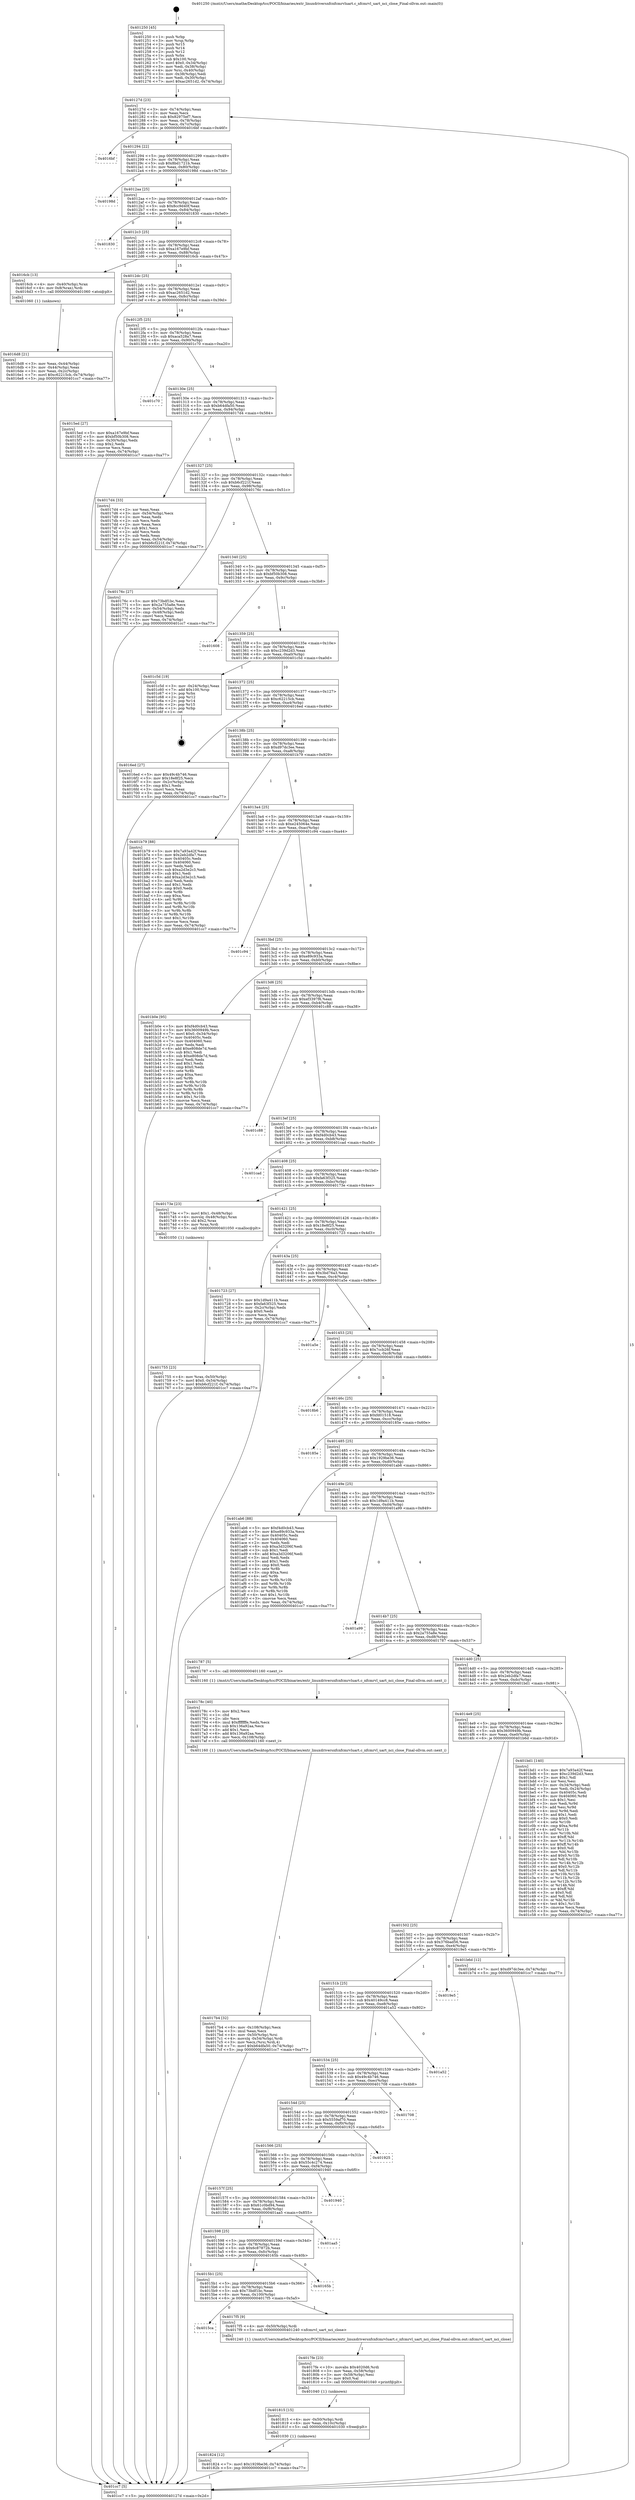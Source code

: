 digraph "0x401250" {
  label = "0x401250 (/mnt/c/Users/mathe/Desktop/tcc/POCII/binaries/extr_linuxdriversnfcnfcmrvluart.c_nfcmrvl_uart_nci_close_Final-ollvm.out::main(0))"
  labelloc = "t"
  node[shape=record]

  Entry [label="",width=0.3,height=0.3,shape=circle,fillcolor=black,style=filled]
  "0x40127d" [label="{
     0x40127d [23]\l
     | [instrs]\l
     &nbsp;&nbsp;0x40127d \<+3\>: mov -0x74(%rbp),%eax\l
     &nbsp;&nbsp;0x401280 \<+2\>: mov %eax,%ecx\l
     &nbsp;&nbsp;0x401282 \<+6\>: sub $0x82975ef7,%ecx\l
     &nbsp;&nbsp;0x401288 \<+3\>: mov %eax,-0x78(%rbp)\l
     &nbsp;&nbsp;0x40128b \<+3\>: mov %ecx,-0x7c(%rbp)\l
     &nbsp;&nbsp;0x40128e \<+6\>: je 00000000004016bf \<main+0x46f\>\l
  }"]
  "0x4016bf" [label="{
     0x4016bf\l
  }", style=dashed]
  "0x401294" [label="{
     0x401294 [22]\l
     | [instrs]\l
     &nbsp;&nbsp;0x401294 \<+5\>: jmp 0000000000401299 \<main+0x49\>\l
     &nbsp;&nbsp;0x401299 \<+3\>: mov -0x78(%rbp),%eax\l
     &nbsp;&nbsp;0x40129c \<+5\>: sub $0x8bd1721b,%eax\l
     &nbsp;&nbsp;0x4012a1 \<+3\>: mov %eax,-0x80(%rbp)\l
     &nbsp;&nbsp;0x4012a4 \<+6\>: je 000000000040198d \<main+0x73d\>\l
  }"]
  Exit [label="",width=0.3,height=0.3,shape=circle,fillcolor=black,style=filled,peripheries=2]
  "0x40198d" [label="{
     0x40198d\l
  }", style=dashed]
  "0x4012aa" [label="{
     0x4012aa [25]\l
     | [instrs]\l
     &nbsp;&nbsp;0x4012aa \<+5\>: jmp 00000000004012af \<main+0x5f\>\l
     &nbsp;&nbsp;0x4012af \<+3\>: mov -0x78(%rbp),%eax\l
     &nbsp;&nbsp;0x4012b2 \<+5\>: sub $0x8cc9d40f,%eax\l
     &nbsp;&nbsp;0x4012b7 \<+6\>: mov %eax,-0x84(%rbp)\l
     &nbsp;&nbsp;0x4012bd \<+6\>: je 0000000000401830 \<main+0x5e0\>\l
  }"]
  "0x401824" [label="{
     0x401824 [12]\l
     | [instrs]\l
     &nbsp;&nbsp;0x401824 \<+7\>: movl $0x1929be36,-0x74(%rbp)\l
     &nbsp;&nbsp;0x40182b \<+5\>: jmp 0000000000401cc7 \<main+0xa77\>\l
  }"]
  "0x401830" [label="{
     0x401830\l
  }", style=dashed]
  "0x4012c3" [label="{
     0x4012c3 [25]\l
     | [instrs]\l
     &nbsp;&nbsp;0x4012c3 \<+5\>: jmp 00000000004012c8 \<main+0x78\>\l
     &nbsp;&nbsp;0x4012c8 \<+3\>: mov -0x78(%rbp),%eax\l
     &nbsp;&nbsp;0x4012cb \<+5\>: sub $0xa167e9bf,%eax\l
     &nbsp;&nbsp;0x4012d0 \<+6\>: mov %eax,-0x88(%rbp)\l
     &nbsp;&nbsp;0x4012d6 \<+6\>: je 00000000004016cb \<main+0x47b\>\l
  }"]
  "0x401815" [label="{
     0x401815 [15]\l
     | [instrs]\l
     &nbsp;&nbsp;0x401815 \<+4\>: mov -0x50(%rbp),%rdi\l
     &nbsp;&nbsp;0x401819 \<+6\>: mov %eax,-0x10c(%rbp)\l
     &nbsp;&nbsp;0x40181f \<+5\>: call 0000000000401030 \<free@plt\>\l
     | [calls]\l
     &nbsp;&nbsp;0x401030 \{1\} (unknown)\l
  }"]
  "0x4016cb" [label="{
     0x4016cb [13]\l
     | [instrs]\l
     &nbsp;&nbsp;0x4016cb \<+4\>: mov -0x40(%rbp),%rax\l
     &nbsp;&nbsp;0x4016cf \<+4\>: mov 0x8(%rax),%rdi\l
     &nbsp;&nbsp;0x4016d3 \<+5\>: call 0000000000401060 \<atoi@plt\>\l
     | [calls]\l
     &nbsp;&nbsp;0x401060 \{1\} (unknown)\l
  }"]
  "0x4012dc" [label="{
     0x4012dc [25]\l
     | [instrs]\l
     &nbsp;&nbsp;0x4012dc \<+5\>: jmp 00000000004012e1 \<main+0x91\>\l
     &nbsp;&nbsp;0x4012e1 \<+3\>: mov -0x78(%rbp),%eax\l
     &nbsp;&nbsp;0x4012e4 \<+5\>: sub $0xac2651d2,%eax\l
     &nbsp;&nbsp;0x4012e9 \<+6\>: mov %eax,-0x8c(%rbp)\l
     &nbsp;&nbsp;0x4012ef \<+6\>: je 00000000004015ed \<main+0x39d\>\l
  }"]
  "0x4017fe" [label="{
     0x4017fe [23]\l
     | [instrs]\l
     &nbsp;&nbsp;0x4017fe \<+10\>: movabs $0x4020d6,%rdi\l
     &nbsp;&nbsp;0x401808 \<+3\>: mov %eax,-0x58(%rbp)\l
     &nbsp;&nbsp;0x40180b \<+3\>: mov -0x58(%rbp),%esi\l
     &nbsp;&nbsp;0x40180e \<+2\>: mov $0x0,%al\l
     &nbsp;&nbsp;0x401810 \<+5\>: call 0000000000401040 \<printf@plt\>\l
     | [calls]\l
     &nbsp;&nbsp;0x401040 \{1\} (unknown)\l
  }"]
  "0x4015ed" [label="{
     0x4015ed [27]\l
     | [instrs]\l
     &nbsp;&nbsp;0x4015ed \<+5\>: mov $0xa167e9bf,%eax\l
     &nbsp;&nbsp;0x4015f2 \<+5\>: mov $0xbf50b308,%ecx\l
     &nbsp;&nbsp;0x4015f7 \<+3\>: mov -0x30(%rbp),%edx\l
     &nbsp;&nbsp;0x4015fa \<+3\>: cmp $0x2,%edx\l
     &nbsp;&nbsp;0x4015fd \<+3\>: cmovne %ecx,%eax\l
     &nbsp;&nbsp;0x401600 \<+3\>: mov %eax,-0x74(%rbp)\l
     &nbsp;&nbsp;0x401603 \<+5\>: jmp 0000000000401cc7 \<main+0xa77\>\l
  }"]
  "0x4012f5" [label="{
     0x4012f5 [25]\l
     | [instrs]\l
     &nbsp;&nbsp;0x4012f5 \<+5\>: jmp 00000000004012fa \<main+0xaa\>\l
     &nbsp;&nbsp;0x4012fa \<+3\>: mov -0x78(%rbp),%eax\l
     &nbsp;&nbsp;0x4012fd \<+5\>: sub $0xaca528a7,%eax\l
     &nbsp;&nbsp;0x401302 \<+6\>: mov %eax,-0x90(%rbp)\l
     &nbsp;&nbsp;0x401308 \<+6\>: je 0000000000401c70 \<main+0xa20\>\l
  }"]
  "0x401cc7" [label="{
     0x401cc7 [5]\l
     | [instrs]\l
     &nbsp;&nbsp;0x401cc7 \<+5\>: jmp 000000000040127d \<main+0x2d\>\l
  }"]
  "0x401250" [label="{
     0x401250 [45]\l
     | [instrs]\l
     &nbsp;&nbsp;0x401250 \<+1\>: push %rbp\l
     &nbsp;&nbsp;0x401251 \<+3\>: mov %rsp,%rbp\l
     &nbsp;&nbsp;0x401254 \<+2\>: push %r15\l
     &nbsp;&nbsp;0x401256 \<+2\>: push %r14\l
     &nbsp;&nbsp;0x401258 \<+2\>: push %r12\l
     &nbsp;&nbsp;0x40125a \<+1\>: push %rbx\l
     &nbsp;&nbsp;0x40125b \<+7\>: sub $0x100,%rsp\l
     &nbsp;&nbsp;0x401262 \<+7\>: movl $0x0,-0x34(%rbp)\l
     &nbsp;&nbsp;0x401269 \<+3\>: mov %edi,-0x38(%rbp)\l
     &nbsp;&nbsp;0x40126c \<+4\>: mov %rsi,-0x40(%rbp)\l
     &nbsp;&nbsp;0x401270 \<+3\>: mov -0x38(%rbp),%edi\l
     &nbsp;&nbsp;0x401273 \<+3\>: mov %edi,-0x30(%rbp)\l
     &nbsp;&nbsp;0x401276 \<+7\>: movl $0xac2651d2,-0x74(%rbp)\l
  }"]
  "0x4016d8" [label="{
     0x4016d8 [21]\l
     | [instrs]\l
     &nbsp;&nbsp;0x4016d8 \<+3\>: mov %eax,-0x44(%rbp)\l
     &nbsp;&nbsp;0x4016db \<+3\>: mov -0x44(%rbp),%eax\l
     &nbsp;&nbsp;0x4016de \<+3\>: mov %eax,-0x2c(%rbp)\l
     &nbsp;&nbsp;0x4016e1 \<+7\>: movl $0xc62215cb,-0x74(%rbp)\l
     &nbsp;&nbsp;0x4016e8 \<+5\>: jmp 0000000000401cc7 \<main+0xa77\>\l
  }"]
  "0x4015ca" [label="{
     0x4015ca\l
  }", style=dashed]
  "0x401c70" [label="{
     0x401c70\l
  }", style=dashed]
  "0x40130e" [label="{
     0x40130e [25]\l
     | [instrs]\l
     &nbsp;&nbsp;0x40130e \<+5\>: jmp 0000000000401313 \<main+0xc3\>\l
     &nbsp;&nbsp;0x401313 \<+3\>: mov -0x78(%rbp),%eax\l
     &nbsp;&nbsp;0x401316 \<+5\>: sub $0xb64dfa50,%eax\l
     &nbsp;&nbsp;0x40131b \<+6\>: mov %eax,-0x94(%rbp)\l
     &nbsp;&nbsp;0x401321 \<+6\>: je 00000000004017d4 \<main+0x584\>\l
  }"]
  "0x4017f5" [label="{
     0x4017f5 [9]\l
     | [instrs]\l
     &nbsp;&nbsp;0x4017f5 \<+4\>: mov -0x50(%rbp),%rdi\l
     &nbsp;&nbsp;0x4017f9 \<+5\>: call 0000000000401240 \<nfcmrvl_uart_nci_close\>\l
     | [calls]\l
     &nbsp;&nbsp;0x401240 \{1\} (/mnt/c/Users/mathe/Desktop/tcc/POCII/binaries/extr_linuxdriversnfcnfcmrvluart.c_nfcmrvl_uart_nci_close_Final-ollvm.out::nfcmrvl_uart_nci_close)\l
  }"]
  "0x4017d4" [label="{
     0x4017d4 [33]\l
     | [instrs]\l
     &nbsp;&nbsp;0x4017d4 \<+2\>: xor %eax,%eax\l
     &nbsp;&nbsp;0x4017d6 \<+3\>: mov -0x54(%rbp),%ecx\l
     &nbsp;&nbsp;0x4017d9 \<+2\>: mov %eax,%edx\l
     &nbsp;&nbsp;0x4017db \<+2\>: sub %ecx,%edx\l
     &nbsp;&nbsp;0x4017dd \<+2\>: mov %eax,%ecx\l
     &nbsp;&nbsp;0x4017df \<+3\>: sub $0x1,%ecx\l
     &nbsp;&nbsp;0x4017e2 \<+2\>: add %ecx,%edx\l
     &nbsp;&nbsp;0x4017e4 \<+2\>: sub %edx,%eax\l
     &nbsp;&nbsp;0x4017e6 \<+3\>: mov %eax,-0x54(%rbp)\l
     &nbsp;&nbsp;0x4017e9 \<+7\>: movl $0xb6cf221f,-0x74(%rbp)\l
     &nbsp;&nbsp;0x4017f0 \<+5\>: jmp 0000000000401cc7 \<main+0xa77\>\l
  }"]
  "0x401327" [label="{
     0x401327 [25]\l
     | [instrs]\l
     &nbsp;&nbsp;0x401327 \<+5\>: jmp 000000000040132c \<main+0xdc\>\l
     &nbsp;&nbsp;0x40132c \<+3\>: mov -0x78(%rbp),%eax\l
     &nbsp;&nbsp;0x40132f \<+5\>: sub $0xb6cf221f,%eax\l
     &nbsp;&nbsp;0x401334 \<+6\>: mov %eax,-0x98(%rbp)\l
     &nbsp;&nbsp;0x40133a \<+6\>: je 000000000040176c \<main+0x51c\>\l
  }"]
  "0x4015b1" [label="{
     0x4015b1 [25]\l
     | [instrs]\l
     &nbsp;&nbsp;0x4015b1 \<+5\>: jmp 00000000004015b6 \<main+0x366\>\l
     &nbsp;&nbsp;0x4015b6 \<+3\>: mov -0x78(%rbp),%eax\l
     &nbsp;&nbsp;0x4015b9 \<+5\>: sub $0x73bdf1bc,%eax\l
     &nbsp;&nbsp;0x4015be \<+6\>: mov %eax,-0x100(%rbp)\l
     &nbsp;&nbsp;0x4015c4 \<+6\>: je 00000000004017f5 \<main+0x5a5\>\l
  }"]
  "0x40176c" [label="{
     0x40176c [27]\l
     | [instrs]\l
     &nbsp;&nbsp;0x40176c \<+5\>: mov $0x73bdf1bc,%eax\l
     &nbsp;&nbsp;0x401771 \<+5\>: mov $0x2a755a8e,%ecx\l
     &nbsp;&nbsp;0x401776 \<+3\>: mov -0x54(%rbp),%edx\l
     &nbsp;&nbsp;0x401779 \<+3\>: cmp -0x48(%rbp),%edx\l
     &nbsp;&nbsp;0x40177c \<+3\>: cmovl %ecx,%eax\l
     &nbsp;&nbsp;0x40177f \<+3\>: mov %eax,-0x74(%rbp)\l
     &nbsp;&nbsp;0x401782 \<+5\>: jmp 0000000000401cc7 \<main+0xa77\>\l
  }"]
  "0x401340" [label="{
     0x401340 [25]\l
     | [instrs]\l
     &nbsp;&nbsp;0x401340 \<+5\>: jmp 0000000000401345 \<main+0xf5\>\l
     &nbsp;&nbsp;0x401345 \<+3\>: mov -0x78(%rbp),%eax\l
     &nbsp;&nbsp;0x401348 \<+5\>: sub $0xbf50b308,%eax\l
     &nbsp;&nbsp;0x40134d \<+6\>: mov %eax,-0x9c(%rbp)\l
     &nbsp;&nbsp;0x401353 \<+6\>: je 0000000000401608 \<main+0x3b8\>\l
  }"]
  "0x40165b" [label="{
     0x40165b\l
  }", style=dashed]
  "0x401608" [label="{
     0x401608\l
  }", style=dashed]
  "0x401359" [label="{
     0x401359 [25]\l
     | [instrs]\l
     &nbsp;&nbsp;0x401359 \<+5\>: jmp 000000000040135e \<main+0x10e\>\l
     &nbsp;&nbsp;0x40135e \<+3\>: mov -0x78(%rbp),%eax\l
     &nbsp;&nbsp;0x401361 \<+5\>: sub $0xc239d2d3,%eax\l
     &nbsp;&nbsp;0x401366 \<+6\>: mov %eax,-0xa0(%rbp)\l
     &nbsp;&nbsp;0x40136c \<+6\>: je 0000000000401c5d \<main+0xa0d\>\l
  }"]
  "0x401598" [label="{
     0x401598 [25]\l
     | [instrs]\l
     &nbsp;&nbsp;0x401598 \<+5\>: jmp 000000000040159d \<main+0x34d\>\l
     &nbsp;&nbsp;0x40159d \<+3\>: mov -0x78(%rbp),%eax\l
     &nbsp;&nbsp;0x4015a0 \<+5\>: sub $0x6c87872b,%eax\l
     &nbsp;&nbsp;0x4015a5 \<+6\>: mov %eax,-0xfc(%rbp)\l
     &nbsp;&nbsp;0x4015ab \<+6\>: je 000000000040165b \<main+0x40b\>\l
  }"]
  "0x401c5d" [label="{
     0x401c5d [19]\l
     | [instrs]\l
     &nbsp;&nbsp;0x401c5d \<+3\>: mov -0x24(%rbp),%eax\l
     &nbsp;&nbsp;0x401c60 \<+7\>: add $0x100,%rsp\l
     &nbsp;&nbsp;0x401c67 \<+1\>: pop %rbx\l
     &nbsp;&nbsp;0x401c68 \<+2\>: pop %r12\l
     &nbsp;&nbsp;0x401c6a \<+2\>: pop %r14\l
     &nbsp;&nbsp;0x401c6c \<+2\>: pop %r15\l
     &nbsp;&nbsp;0x401c6e \<+1\>: pop %rbp\l
     &nbsp;&nbsp;0x401c6f \<+1\>: ret\l
  }"]
  "0x401372" [label="{
     0x401372 [25]\l
     | [instrs]\l
     &nbsp;&nbsp;0x401372 \<+5\>: jmp 0000000000401377 \<main+0x127\>\l
     &nbsp;&nbsp;0x401377 \<+3\>: mov -0x78(%rbp),%eax\l
     &nbsp;&nbsp;0x40137a \<+5\>: sub $0xc62215cb,%eax\l
     &nbsp;&nbsp;0x40137f \<+6\>: mov %eax,-0xa4(%rbp)\l
     &nbsp;&nbsp;0x401385 \<+6\>: je 00000000004016ed \<main+0x49d\>\l
  }"]
  "0x401aa5" [label="{
     0x401aa5\l
  }", style=dashed]
  "0x4016ed" [label="{
     0x4016ed [27]\l
     | [instrs]\l
     &nbsp;&nbsp;0x4016ed \<+5\>: mov $0x49c4b746,%eax\l
     &nbsp;&nbsp;0x4016f2 \<+5\>: mov $0x18e8f25,%ecx\l
     &nbsp;&nbsp;0x4016f7 \<+3\>: mov -0x2c(%rbp),%edx\l
     &nbsp;&nbsp;0x4016fa \<+3\>: cmp $0x1,%edx\l
     &nbsp;&nbsp;0x4016fd \<+3\>: cmovl %ecx,%eax\l
     &nbsp;&nbsp;0x401700 \<+3\>: mov %eax,-0x74(%rbp)\l
     &nbsp;&nbsp;0x401703 \<+5\>: jmp 0000000000401cc7 \<main+0xa77\>\l
  }"]
  "0x40138b" [label="{
     0x40138b [25]\l
     | [instrs]\l
     &nbsp;&nbsp;0x40138b \<+5\>: jmp 0000000000401390 \<main+0x140\>\l
     &nbsp;&nbsp;0x401390 \<+3\>: mov -0x78(%rbp),%eax\l
     &nbsp;&nbsp;0x401393 \<+5\>: sub $0xd97dc3ee,%eax\l
     &nbsp;&nbsp;0x401398 \<+6\>: mov %eax,-0xa8(%rbp)\l
     &nbsp;&nbsp;0x40139e \<+6\>: je 0000000000401b79 \<main+0x929\>\l
  }"]
  "0x40157f" [label="{
     0x40157f [25]\l
     | [instrs]\l
     &nbsp;&nbsp;0x40157f \<+5\>: jmp 0000000000401584 \<main+0x334\>\l
     &nbsp;&nbsp;0x401584 \<+3\>: mov -0x78(%rbp),%eax\l
     &nbsp;&nbsp;0x401587 \<+5\>: sub $0x61c0bd94,%eax\l
     &nbsp;&nbsp;0x40158c \<+6\>: mov %eax,-0xf8(%rbp)\l
     &nbsp;&nbsp;0x401592 \<+6\>: je 0000000000401aa5 \<main+0x855\>\l
  }"]
  "0x401b79" [label="{
     0x401b79 [88]\l
     | [instrs]\l
     &nbsp;&nbsp;0x401b79 \<+5\>: mov $0x7a93a42f,%eax\l
     &nbsp;&nbsp;0x401b7e \<+5\>: mov $0x2eb2dfa7,%ecx\l
     &nbsp;&nbsp;0x401b83 \<+7\>: mov 0x40405c,%edx\l
     &nbsp;&nbsp;0x401b8a \<+7\>: mov 0x404060,%esi\l
     &nbsp;&nbsp;0x401b91 \<+2\>: mov %edx,%edi\l
     &nbsp;&nbsp;0x401b93 \<+6\>: sub $0xa2d3e2c3,%edi\l
     &nbsp;&nbsp;0x401b99 \<+3\>: sub $0x1,%edi\l
     &nbsp;&nbsp;0x401b9c \<+6\>: add $0xa2d3e2c3,%edi\l
     &nbsp;&nbsp;0x401ba2 \<+3\>: imul %edi,%edx\l
     &nbsp;&nbsp;0x401ba5 \<+3\>: and $0x1,%edx\l
     &nbsp;&nbsp;0x401ba8 \<+3\>: cmp $0x0,%edx\l
     &nbsp;&nbsp;0x401bab \<+4\>: sete %r8b\l
     &nbsp;&nbsp;0x401baf \<+3\>: cmp $0xa,%esi\l
     &nbsp;&nbsp;0x401bb2 \<+4\>: setl %r9b\l
     &nbsp;&nbsp;0x401bb6 \<+3\>: mov %r8b,%r10b\l
     &nbsp;&nbsp;0x401bb9 \<+3\>: and %r9b,%r10b\l
     &nbsp;&nbsp;0x401bbc \<+3\>: xor %r9b,%r8b\l
     &nbsp;&nbsp;0x401bbf \<+3\>: or %r8b,%r10b\l
     &nbsp;&nbsp;0x401bc2 \<+4\>: test $0x1,%r10b\l
     &nbsp;&nbsp;0x401bc6 \<+3\>: cmovne %ecx,%eax\l
     &nbsp;&nbsp;0x401bc9 \<+3\>: mov %eax,-0x74(%rbp)\l
     &nbsp;&nbsp;0x401bcc \<+5\>: jmp 0000000000401cc7 \<main+0xa77\>\l
  }"]
  "0x4013a4" [label="{
     0x4013a4 [25]\l
     | [instrs]\l
     &nbsp;&nbsp;0x4013a4 \<+5\>: jmp 00000000004013a9 \<main+0x159\>\l
     &nbsp;&nbsp;0x4013a9 \<+3\>: mov -0x78(%rbp),%eax\l
     &nbsp;&nbsp;0x4013ac \<+5\>: sub $0xe245064e,%eax\l
     &nbsp;&nbsp;0x4013b1 \<+6\>: mov %eax,-0xac(%rbp)\l
     &nbsp;&nbsp;0x4013b7 \<+6\>: je 0000000000401c94 \<main+0xa44\>\l
  }"]
  "0x401940" [label="{
     0x401940\l
  }", style=dashed]
  "0x401c94" [label="{
     0x401c94\l
  }", style=dashed]
  "0x4013bd" [label="{
     0x4013bd [25]\l
     | [instrs]\l
     &nbsp;&nbsp;0x4013bd \<+5\>: jmp 00000000004013c2 \<main+0x172\>\l
     &nbsp;&nbsp;0x4013c2 \<+3\>: mov -0x78(%rbp),%eax\l
     &nbsp;&nbsp;0x4013c5 \<+5\>: sub $0xe89c933a,%eax\l
     &nbsp;&nbsp;0x4013ca \<+6\>: mov %eax,-0xb0(%rbp)\l
     &nbsp;&nbsp;0x4013d0 \<+6\>: je 0000000000401b0e \<main+0x8be\>\l
  }"]
  "0x401566" [label="{
     0x401566 [25]\l
     | [instrs]\l
     &nbsp;&nbsp;0x401566 \<+5\>: jmp 000000000040156b \<main+0x31b\>\l
     &nbsp;&nbsp;0x40156b \<+3\>: mov -0x78(%rbp),%eax\l
     &nbsp;&nbsp;0x40156e \<+5\>: sub $0x55c4c274,%eax\l
     &nbsp;&nbsp;0x401573 \<+6\>: mov %eax,-0xf4(%rbp)\l
     &nbsp;&nbsp;0x401579 \<+6\>: je 0000000000401940 \<main+0x6f0\>\l
  }"]
  "0x401b0e" [label="{
     0x401b0e [95]\l
     | [instrs]\l
     &nbsp;&nbsp;0x401b0e \<+5\>: mov $0xf4d0cb43,%eax\l
     &nbsp;&nbsp;0x401b13 \<+5\>: mov $0x3600949b,%ecx\l
     &nbsp;&nbsp;0x401b18 \<+7\>: movl $0x0,-0x34(%rbp)\l
     &nbsp;&nbsp;0x401b1f \<+7\>: mov 0x40405c,%edx\l
     &nbsp;&nbsp;0x401b26 \<+7\>: mov 0x404060,%esi\l
     &nbsp;&nbsp;0x401b2d \<+2\>: mov %edx,%edi\l
     &nbsp;&nbsp;0x401b2f \<+6\>: add $0xe808de7d,%edi\l
     &nbsp;&nbsp;0x401b35 \<+3\>: sub $0x1,%edi\l
     &nbsp;&nbsp;0x401b38 \<+6\>: sub $0xe808de7d,%edi\l
     &nbsp;&nbsp;0x401b3e \<+3\>: imul %edi,%edx\l
     &nbsp;&nbsp;0x401b41 \<+3\>: and $0x1,%edx\l
     &nbsp;&nbsp;0x401b44 \<+3\>: cmp $0x0,%edx\l
     &nbsp;&nbsp;0x401b47 \<+4\>: sete %r8b\l
     &nbsp;&nbsp;0x401b4b \<+3\>: cmp $0xa,%esi\l
     &nbsp;&nbsp;0x401b4e \<+4\>: setl %r9b\l
     &nbsp;&nbsp;0x401b52 \<+3\>: mov %r8b,%r10b\l
     &nbsp;&nbsp;0x401b55 \<+3\>: and %r9b,%r10b\l
     &nbsp;&nbsp;0x401b58 \<+3\>: xor %r9b,%r8b\l
     &nbsp;&nbsp;0x401b5b \<+3\>: or %r8b,%r10b\l
     &nbsp;&nbsp;0x401b5e \<+4\>: test $0x1,%r10b\l
     &nbsp;&nbsp;0x401b62 \<+3\>: cmovne %ecx,%eax\l
     &nbsp;&nbsp;0x401b65 \<+3\>: mov %eax,-0x74(%rbp)\l
     &nbsp;&nbsp;0x401b68 \<+5\>: jmp 0000000000401cc7 \<main+0xa77\>\l
  }"]
  "0x4013d6" [label="{
     0x4013d6 [25]\l
     | [instrs]\l
     &nbsp;&nbsp;0x4013d6 \<+5\>: jmp 00000000004013db \<main+0x18b\>\l
     &nbsp;&nbsp;0x4013db \<+3\>: mov -0x78(%rbp),%eax\l
     &nbsp;&nbsp;0x4013de \<+5\>: sub $0xef3397f6,%eax\l
     &nbsp;&nbsp;0x4013e3 \<+6\>: mov %eax,-0xb4(%rbp)\l
     &nbsp;&nbsp;0x4013e9 \<+6\>: je 0000000000401c88 \<main+0xa38\>\l
  }"]
  "0x401925" [label="{
     0x401925\l
  }", style=dashed]
  "0x401c88" [label="{
     0x401c88\l
  }", style=dashed]
  "0x4013ef" [label="{
     0x4013ef [25]\l
     | [instrs]\l
     &nbsp;&nbsp;0x4013ef \<+5\>: jmp 00000000004013f4 \<main+0x1a4\>\l
     &nbsp;&nbsp;0x4013f4 \<+3\>: mov -0x78(%rbp),%eax\l
     &nbsp;&nbsp;0x4013f7 \<+5\>: sub $0xf4d0cb43,%eax\l
     &nbsp;&nbsp;0x4013fc \<+6\>: mov %eax,-0xb8(%rbp)\l
     &nbsp;&nbsp;0x401402 \<+6\>: je 0000000000401cad \<main+0xa5d\>\l
  }"]
  "0x40154d" [label="{
     0x40154d [25]\l
     | [instrs]\l
     &nbsp;&nbsp;0x40154d \<+5\>: jmp 0000000000401552 \<main+0x302\>\l
     &nbsp;&nbsp;0x401552 \<+3\>: mov -0x78(%rbp),%eax\l
     &nbsp;&nbsp;0x401555 \<+5\>: sub $0x5559af70,%eax\l
     &nbsp;&nbsp;0x40155a \<+6\>: mov %eax,-0xf0(%rbp)\l
     &nbsp;&nbsp;0x401560 \<+6\>: je 0000000000401925 \<main+0x6d5\>\l
  }"]
  "0x401cad" [label="{
     0x401cad\l
  }", style=dashed]
  "0x401408" [label="{
     0x401408 [25]\l
     | [instrs]\l
     &nbsp;&nbsp;0x401408 \<+5\>: jmp 000000000040140d \<main+0x1bd\>\l
     &nbsp;&nbsp;0x40140d \<+3\>: mov -0x78(%rbp),%eax\l
     &nbsp;&nbsp;0x401410 \<+5\>: sub $0xfa63f325,%eax\l
     &nbsp;&nbsp;0x401415 \<+6\>: mov %eax,-0xbc(%rbp)\l
     &nbsp;&nbsp;0x40141b \<+6\>: je 000000000040173e \<main+0x4ee\>\l
  }"]
  "0x401708" [label="{
     0x401708\l
  }", style=dashed]
  "0x40173e" [label="{
     0x40173e [23]\l
     | [instrs]\l
     &nbsp;&nbsp;0x40173e \<+7\>: movl $0x1,-0x48(%rbp)\l
     &nbsp;&nbsp;0x401745 \<+4\>: movslq -0x48(%rbp),%rax\l
     &nbsp;&nbsp;0x401749 \<+4\>: shl $0x2,%rax\l
     &nbsp;&nbsp;0x40174d \<+3\>: mov %rax,%rdi\l
     &nbsp;&nbsp;0x401750 \<+5\>: call 0000000000401050 \<malloc@plt\>\l
     | [calls]\l
     &nbsp;&nbsp;0x401050 \{1\} (unknown)\l
  }"]
  "0x401421" [label="{
     0x401421 [25]\l
     | [instrs]\l
     &nbsp;&nbsp;0x401421 \<+5\>: jmp 0000000000401426 \<main+0x1d6\>\l
     &nbsp;&nbsp;0x401426 \<+3\>: mov -0x78(%rbp),%eax\l
     &nbsp;&nbsp;0x401429 \<+5\>: sub $0x18e8f25,%eax\l
     &nbsp;&nbsp;0x40142e \<+6\>: mov %eax,-0xc0(%rbp)\l
     &nbsp;&nbsp;0x401434 \<+6\>: je 0000000000401723 \<main+0x4d3\>\l
  }"]
  "0x401534" [label="{
     0x401534 [25]\l
     | [instrs]\l
     &nbsp;&nbsp;0x401534 \<+5\>: jmp 0000000000401539 \<main+0x2e9\>\l
     &nbsp;&nbsp;0x401539 \<+3\>: mov -0x78(%rbp),%eax\l
     &nbsp;&nbsp;0x40153c \<+5\>: sub $0x49c4b746,%eax\l
     &nbsp;&nbsp;0x401541 \<+6\>: mov %eax,-0xec(%rbp)\l
     &nbsp;&nbsp;0x401547 \<+6\>: je 0000000000401708 \<main+0x4b8\>\l
  }"]
  "0x401723" [label="{
     0x401723 [27]\l
     | [instrs]\l
     &nbsp;&nbsp;0x401723 \<+5\>: mov $0x1d9a411b,%eax\l
     &nbsp;&nbsp;0x401728 \<+5\>: mov $0xfa63f325,%ecx\l
     &nbsp;&nbsp;0x40172d \<+3\>: mov -0x2c(%rbp),%edx\l
     &nbsp;&nbsp;0x401730 \<+3\>: cmp $0x0,%edx\l
     &nbsp;&nbsp;0x401733 \<+3\>: cmove %ecx,%eax\l
     &nbsp;&nbsp;0x401736 \<+3\>: mov %eax,-0x74(%rbp)\l
     &nbsp;&nbsp;0x401739 \<+5\>: jmp 0000000000401cc7 \<main+0xa77\>\l
  }"]
  "0x40143a" [label="{
     0x40143a [25]\l
     | [instrs]\l
     &nbsp;&nbsp;0x40143a \<+5\>: jmp 000000000040143f \<main+0x1ef\>\l
     &nbsp;&nbsp;0x40143f \<+3\>: mov -0x78(%rbp),%eax\l
     &nbsp;&nbsp;0x401442 \<+5\>: sub $0x3bd76a3,%eax\l
     &nbsp;&nbsp;0x401447 \<+6\>: mov %eax,-0xc4(%rbp)\l
     &nbsp;&nbsp;0x40144d \<+6\>: je 0000000000401a5e \<main+0x80e\>\l
  }"]
  "0x401755" [label="{
     0x401755 [23]\l
     | [instrs]\l
     &nbsp;&nbsp;0x401755 \<+4\>: mov %rax,-0x50(%rbp)\l
     &nbsp;&nbsp;0x401759 \<+7\>: movl $0x0,-0x54(%rbp)\l
     &nbsp;&nbsp;0x401760 \<+7\>: movl $0xb6cf221f,-0x74(%rbp)\l
     &nbsp;&nbsp;0x401767 \<+5\>: jmp 0000000000401cc7 \<main+0xa77\>\l
  }"]
  "0x401a52" [label="{
     0x401a52\l
  }", style=dashed]
  "0x401a5e" [label="{
     0x401a5e\l
  }", style=dashed]
  "0x401453" [label="{
     0x401453 [25]\l
     | [instrs]\l
     &nbsp;&nbsp;0x401453 \<+5\>: jmp 0000000000401458 \<main+0x208\>\l
     &nbsp;&nbsp;0x401458 \<+3\>: mov -0x78(%rbp),%eax\l
     &nbsp;&nbsp;0x40145b \<+5\>: sub $0x7ccb26f,%eax\l
     &nbsp;&nbsp;0x401460 \<+6\>: mov %eax,-0xc8(%rbp)\l
     &nbsp;&nbsp;0x401466 \<+6\>: je 00000000004018b6 \<main+0x666\>\l
  }"]
  "0x40151b" [label="{
     0x40151b [25]\l
     | [instrs]\l
     &nbsp;&nbsp;0x40151b \<+5\>: jmp 0000000000401520 \<main+0x2d0\>\l
     &nbsp;&nbsp;0x401520 \<+3\>: mov -0x78(%rbp),%eax\l
     &nbsp;&nbsp;0x401523 \<+5\>: sub $0x40149cc8,%eax\l
     &nbsp;&nbsp;0x401528 \<+6\>: mov %eax,-0xe8(%rbp)\l
     &nbsp;&nbsp;0x40152e \<+6\>: je 0000000000401a52 \<main+0x802\>\l
  }"]
  "0x4018b6" [label="{
     0x4018b6\l
  }", style=dashed]
  "0x40146c" [label="{
     0x40146c [25]\l
     | [instrs]\l
     &nbsp;&nbsp;0x40146c \<+5\>: jmp 0000000000401471 \<main+0x221\>\l
     &nbsp;&nbsp;0x401471 \<+3\>: mov -0x78(%rbp),%eax\l
     &nbsp;&nbsp;0x401474 \<+5\>: sub $0xfd01518,%eax\l
     &nbsp;&nbsp;0x401479 \<+6\>: mov %eax,-0xcc(%rbp)\l
     &nbsp;&nbsp;0x40147f \<+6\>: je 000000000040185e \<main+0x60e\>\l
  }"]
  "0x4019e5" [label="{
     0x4019e5\l
  }", style=dashed]
  "0x40185e" [label="{
     0x40185e\l
  }", style=dashed]
  "0x401485" [label="{
     0x401485 [25]\l
     | [instrs]\l
     &nbsp;&nbsp;0x401485 \<+5\>: jmp 000000000040148a \<main+0x23a\>\l
     &nbsp;&nbsp;0x40148a \<+3\>: mov -0x78(%rbp),%eax\l
     &nbsp;&nbsp;0x40148d \<+5\>: sub $0x1929be36,%eax\l
     &nbsp;&nbsp;0x401492 \<+6\>: mov %eax,-0xd0(%rbp)\l
     &nbsp;&nbsp;0x401498 \<+6\>: je 0000000000401ab6 \<main+0x866\>\l
  }"]
  "0x401502" [label="{
     0x401502 [25]\l
     | [instrs]\l
     &nbsp;&nbsp;0x401502 \<+5\>: jmp 0000000000401507 \<main+0x2b7\>\l
     &nbsp;&nbsp;0x401507 \<+3\>: mov -0x78(%rbp),%eax\l
     &nbsp;&nbsp;0x40150a \<+5\>: sub $0x376bad56,%eax\l
     &nbsp;&nbsp;0x40150f \<+6\>: mov %eax,-0xe4(%rbp)\l
     &nbsp;&nbsp;0x401515 \<+6\>: je 00000000004019e5 \<main+0x795\>\l
  }"]
  "0x401ab6" [label="{
     0x401ab6 [88]\l
     | [instrs]\l
     &nbsp;&nbsp;0x401ab6 \<+5\>: mov $0xf4d0cb43,%eax\l
     &nbsp;&nbsp;0x401abb \<+5\>: mov $0xe89c933a,%ecx\l
     &nbsp;&nbsp;0x401ac0 \<+7\>: mov 0x40405c,%edx\l
     &nbsp;&nbsp;0x401ac7 \<+7\>: mov 0x404060,%esi\l
     &nbsp;&nbsp;0x401ace \<+2\>: mov %edx,%edi\l
     &nbsp;&nbsp;0x401ad0 \<+6\>: sub $0xa3d3206f,%edi\l
     &nbsp;&nbsp;0x401ad6 \<+3\>: sub $0x1,%edi\l
     &nbsp;&nbsp;0x401ad9 \<+6\>: add $0xa3d3206f,%edi\l
     &nbsp;&nbsp;0x401adf \<+3\>: imul %edi,%edx\l
     &nbsp;&nbsp;0x401ae2 \<+3\>: and $0x1,%edx\l
     &nbsp;&nbsp;0x401ae5 \<+3\>: cmp $0x0,%edx\l
     &nbsp;&nbsp;0x401ae8 \<+4\>: sete %r8b\l
     &nbsp;&nbsp;0x401aec \<+3\>: cmp $0xa,%esi\l
     &nbsp;&nbsp;0x401aef \<+4\>: setl %r9b\l
     &nbsp;&nbsp;0x401af3 \<+3\>: mov %r8b,%r10b\l
     &nbsp;&nbsp;0x401af6 \<+3\>: and %r9b,%r10b\l
     &nbsp;&nbsp;0x401af9 \<+3\>: xor %r9b,%r8b\l
     &nbsp;&nbsp;0x401afc \<+3\>: or %r8b,%r10b\l
     &nbsp;&nbsp;0x401aff \<+4\>: test $0x1,%r10b\l
     &nbsp;&nbsp;0x401b03 \<+3\>: cmovne %ecx,%eax\l
     &nbsp;&nbsp;0x401b06 \<+3\>: mov %eax,-0x74(%rbp)\l
     &nbsp;&nbsp;0x401b09 \<+5\>: jmp 0000000000401cc7 \<main+0xa77\>\l
  }"]
  "0x40149e" [label="{
     0x40149e [25]\l
     | [instrs]\l
     &nbsp;&nbsp;0x40149e \<+5\>: jmp 00000000004014a3 \<main+0x253\>\l
     &nbsp;&nbsp;0x4014a3 \<+3\>: mov -0x78(%rbp),%eax\l
     &nbsp;&nbsp;0x4014a6 \<+5\>: sub $0x1d9a411b,%eax\l
     &nbsp;&nbsp;0x4014ab \<+6\>: mov %eax,-0xd4(%rbp)\l
     &nbsp;&nbsp;0x4014b1 \<+6\>: je 0000000000401a99 \<main+0x849\>\l
  }"]
  "0x401b6d" [label="{
     0x401b6d [12]\l
     | [instrs]\l
     &nbsp;&nbsp;0x401b6d \<+7\>: movl $0xd97dc3ee,-0x74(%rbp)\l
     &nbsp;&nbsp;0x401b74 \<+5\>: jmp 0000000000401cc7 \<main+0xa77\>\l
  }"]
  "0x401a99" [label="{
     0x401a99\l
  }", style=dashed]
  "0x4014b7" [label="{
     0x4014b7 [25]\l
     | [instrs]\l
     &nbsp;&nbsp;0x4014b7 \<+5\>: jmp 00000000004014bc \<main+0x26c\>\l
     &nbsp;&nbsp;0x4014bc \<+3\>: mov -0x78(%rbp),%eax\l
     &nbsp;&nbsp;0x4014bf \<+5\>: sub $0x2a755a8e,%eax\l
     &nbsp;&nbsp;0x4014c4 \<+6\>: mov %eax,-0xd8(%rbp)\l
     &nbsp;&nbsp;0x4014ca \<+6\>: je 0000000000401787 \<main+0x537\>\l
  }"]
  "0x4014e9" [label="{
     0x4014e9 [25]\l
     | [instrs]\l
     &nbsp;&nbsp;0x4014e9 \<+5\>: jmp 00000000004014ee \<main+0x29e\>\l
     &nbsp;&nbsp;0x4014ee \<+3\>: mov -0x78(%rbp),%eax\l
     &nbsp;&nbsp;0x4014f1 \<+5\>: sub $0x3600949b,%eax\l
     &nbsp;&nbsp;0x4014f6 \<+6\>: mov %eax,-0xe0(%rbp)\l
     &nbsp;&nbsp;0x4014fc \<+6\>: je 0000000000401b6d \<main+0x91d\>\l
  }"]
  "0x401787" [label="{
     0x401787 [5]\l
     | [instrs]\l
     &nbsp;&nbsp;0x401787 \<+5\>: call 0000000000401160 \<next_i\>\l
     | [calls]\l
     &nbsp;&nbsp;0x401160 \{1\} (/mnt/c/Users/mathe/Desktop/tcc/POCII/binaries/extr_linuxdriversnfcnfcmrvluart.c_nfcmrvl_uart_nci_close_Final-ollvm.out::next_i)\l
  }"]
  "0x4014d0" [label="{
     0x4014d0 [25]\l
     | [instrs]\l
     &nbsp;&nbsp;0x4014d0 \<+5\>: jmp 00000000004014d5 \<main+0x285\>\l
     &nbsp;&nbsp;0x4014d5 \<+3\>: mov -0x78(%rbp),%eax\l
     &nbsp;&nbsp;0x4014d8 \<+5\>: sub $0x2eb2dfa7,%eax\l
     &nbsp;&nbsp;0x4014dd \<+6\>: mov %eax,-0xdc(%rbp)\l
     &nbsp;&nbsp;0x4014e3 \<+6\>: je 0000000000401bd1 \<main+0x981\>\l
  }"]
  "0x40178c" [label="{
     0x40178c [40]\l
     | [instrs]\l
     &nbsp;&nbsp;0x40178c \<+5\>: mov $0x2,%ecx\l
     &nbsp;&nbsp;0x401791 \<+1\>: cltd\l
     &nbsp;&nbsp;0x401792 \<+2\>: idiv %ecx\l
     &nbsp;&nbsp;0x401794 \<+6\>: imul $0xfffffffe,%edx,%ecx\l
     &nbsp;&nbsp;0x40179a \<+6\>: sub $0x136a92aa,%ecx\l
     &nbsp;&nbsp;0x4017a0 \<+3\>: add $0x1,%ecx\l
     &nbsp;&nbsp;0x4017a3 \<+6\>: add $0x136a92aa,%ecx\l
     &nbsp;&nbsp;0x4017a9 \<+6\>: mov %ecx,-0x108(%rbp)\l
     &nbsp;&nbsp;0x4017af \<+5\>: call 0000000000401160 \<next_i\>\l
     | [calls]\l
     &nbsp;&nbsp;0x401160 \{1\} (/mnt/c/Users/mathe/Desktop/tcc/POCII/binaries/extr_linuxdriversnfcnfcmrvluart.c_nfcmrvl_uart_nci_close_Final-ollvm.out::next_i)\l
  }"]
  "0x4017b4" [label="{
     0x4017b4 [32]\l
     | [instrs]\l
     &nbsp;&nbsp;0x4017b4 \<+6\>: mov -0x108(%rbp),%ecx\l
     &nbsp;&nbsp;0x4017ba \<+3\>: imul %eax,%ecx\l
     &nbsp;&nbsp;0x4017bd \<+4\>: mov -0x50(%rbp),%rsi\l
     &nbsp;&nbsp;0x4017c1 \<+4\>: movslq -0x54(%rbp),%rdi\l
     &nbsp;&nbsp;0x4017c5 \<+3\>: mov %ecx,(%rsi,%rdi,4)\l
     &nbsp;&nbsp;0x4017c8 \<+7\>: movl $0xb64dfa50,-0x74(%rbp)\l
     &nbsp;&nbsp;0x4017cf \<+5\>: jmp 0000000000401cc7 \<main+0xa77\>\l
  }"]
  "0x401bd1" [label="{
     0x401bd1 [140]\l
     | [instrs]\l
     &nbsp;&nbsp;0x401bd1 \<+5\>: mov $0x7a93a42f,%eax\l
     &nbsp;&nbsp;0x401bd6 \<+5\>: mov $0xc239d2d3,%ecx\l
     &nbsp;&nbsp;0x401bdb \<+2\>: mov $0x1,%dl\l
     &nbsp;&nbsp;0x401bdd \<+2\>: xor %esi,%esi\l
     &nbsp;&nbsp;0x401bdf \<+3\>: mov -0x34(%rbp),%edi\l
     &nbsp;&nbsp;0x401be2 \<+3\>: mov %edi,-0x24(%rbp)\l
     &nbsp;&nbsp;0x401be5 \<+7\>: mov 0x40405c,%edi\l
     &nbsp;&nbsp;0x401bec \<+8\>: mov 0x404060,%r8d\l
     &nbsp;&nbsp;0x401bf4 \<+3\>: sub $0x1,%esi\l
     &nbsp;&nbsp;0x401bf7 \<+3\>: mov %edi,%r9d\l
     &nbsp;&nbsp;0x401bfa \<+3\>: add %esi,%r9d\l
     &nbsp;&nbsp;0x401bfd \<+4\>: imul %r9d,%edi\l
     &nbsp;&nbsp;0x401c01 \<+3\>: and $0x1,%edi\l
     &nbsp;&nbsp;0x401c04 \<+3\>: cmp $0x0,%edi\l
     &nbsp;&nbsp;0x401c07 \<+4\>: sete %r10b\l
     &nbsp;&nbsp;0x401c0b \<+4\>: cmp $0xa,%r8d\l
     &nbsp;&nbsp;0x401c0f \<+4\>: setl %r11b\l
     &nbsp;&nbsp;0x401c13 \<+3\>: mov %r10b,%bl\l
     &nbsp;&nbsp;0x401c16 \<+3\>: xor $0xff,%bl\l
     &nbsp;&nbsp;0x401c19 \<+3\>: mov %r11b,%r14b\l
     &nbsp;&nbsp;0x401c1c \<+4\>: xor $0xff,%r14b\l
     &nbsp;&nbsp;0x401c20 \<+3\>: xor $0x0,%dl\l
     &nbsp;&nbsp;0x401c23 \<+3\>: mov %bl,%r15b\l
     &nbsp;&nbsp;0x401c26 \<+4\>: and $0x0,%r15b\l
     &nbsp;&nbsp;0x401c2a \<+3\>: and %dl,%r10b\l
     &nbsp;&nbsp;0x401c2d \<+3\>: mov %r14b,%r12b\l
     &nbsp;&nbsp;0x401c30 \<+4\>: and $0x0,%r12b\l
     &nbsp;&nbsp;0x401c34 \<+3\>: and %dl,%r11b\l
     &nbsp;&nbsp;0x401c37 \<+3\>: or %r10b,%r15b\l
     &nbsp;&nbsp;0x401c3a \<+3\>: or %r11b,%r12b\l
     &nbsp;&nbsp;0x401c3d \<+3\>: xor %r12b,%r15b\l
     &nbsp;&nbsp;0x401c40 \<+3\>: or %r14b,%bl\l
     &nbsp;&nbsp;0x401c43 \<+3\>: xor $0xff,%bl\l
     &nbsp;&nbsp;0x401c46 \<+3\>: or $0x0,%dl\l
     &nbsp;&nbsp;0x401c49 \<+2\>: and %dl,%bl\l
     &nbsp;&nbsp;0x401c4b \<+3\>: or %bl,%r15b\l
     &nbsp;&nbsp;0x401c4e \<+4\>: test $0x1,%r15b\l
     &nbsp;&nbsp;0x401c52 \<+3\>: cmovne %ecx,%eax\l
     &nbsp;&nbsp;0x401c55 \<+3\>: mov %eax,-0x74(%rbp)\l
     &nbsp;&nbsp;0x401c58 \<+5\>: jmp 0000000000401cc7 \<main+0xa77\>\l
  }"]
  Entry -> "0x401250" [label=" 1"]
  "0x40127d" -> "0x4016bf" [label=" 0"]
  "0x40127d" -> "0x401294" [label=" 16"]
  "0x401c5d" -> Exit [label=" 1"]
  "0x401294" -> "0x40198d" [label=" 0"]
  "0x401294" -> "0x4012aa" [label=" 16"]
  "0x401bd1" -> "0x401cc7" [label=" 1"]
  "0x4012aa" -> "0x401830" [label=" 0"]
  "0x4012aa" -> "0x4012c3" [label=" 16"]
  "0x401b79" -> "0x401cc7" [label=" 1"]
  "0x4012c3" -> "0x4016cb" [label=" 1"]
  "0x4012c3" -> "0x4012dc" [label=" 15"]
  "0x401b6d" -> "0x401cc7" [label=" 1"]
  "0x4012dc" -> "0x4015ed" [label=" 1"]
  "0x4012dc" -> "0x4012f5" [label=" 14"]
  "0x4015ed" -> "0x401cc7" [label=" 1"]
  "0x401250" -> "0x40127d" [label=" 1"]
  "0x401cc7" -> "0x40127d" [label=" 15"]
  "0x4016cb" -> "0x4016d8" [label=" 1"]
  "0x4016d8" -> "0x401cc7" [label=" 1"]
  "0x401b0e" -> "0x401cc7" [label=" 1"]
  "0x4012f5" -> "0x401c70" [label=" 0"]
  "0x4012f5" -> "0x40130e" [label=" 14"]
  "0x401ab6" -> "0x401cc7" [label=" 1"]
  "0x40130e" -> "0x4017d4" [label=" 1"]
  "0x40130e" -> "0x401327" [label=" 13"]
  "0x401824" -> "0x401cc7" [label=" 1"]
  "0x401327" -> "0x40176c" [label=" 2"]
  "0x401327" -> "0x401340" [label=" 11"]
  "0x4017fe" -> "0x401815" [label=" 1"]
  "0x401340" -> "0x401608" [label=" 0"]
  "0x401340" -> "0x401359" [label=" 11"]
  "0x4017f5" -> "0x4017fe" [label=" 1"]
  "0x401359" -> "0x401c5d" [label=" 1"]
  "0x401359" -> "0x401372" [label=" 10"]
  "0x4015b1" -> "0x4017f5" [label=" 1"]
  "0x401372" -> "0x4016ed" [label=" 1"]
  "0x401372" -> "0x40138b" [label=" 9"]
  "0x4016ed" -> "0x401cc7" [label=" 1"]
  "0x401815" -> "0x401824" [label=" 1"]
  "0x40138b" -> "0x401b79" [label=" 1"]
  "0x40138b" -> "0x4013a4" [label=" 8"]
  "0x401598" -> "0x40165b" [label=" 0"]
  "0x4013a4" -> "0x401c94" [label=" 0"]
  "0x4013a4" -> "0x4013bd" [label=" 8"]
  "0x4015b1" -> "0x4015ca" [label=" 0"]
  "0x4013bd" -> "0x401b0e" [label=" 1"]
  "0x4013bd" -> "0x4013d6" [label=" 7"]
  "0x40157f" -> "0x401aa5" [label=" 0"]
  "0x4013d6" -> "0x401c88" [label=" 0"]
  "0x4013d6" -> "0x4013ef" [label=" 7"]
  "0x401598" -> "0x4015b1" [label=" 1"]
  "0x4013ef" -> "0x401cad" [label=" 0"]
  "0x4013ef" -> "0x401408" [label=" 7"]
  "0x401566" -> "0x401940" [label=" 0"]
  "0x401408" -> "0x40173e" [label=" 1"]
  "0x401408" -> "0x401421" [label=" 6"]
  "0x40157f" -> "0x401598" [label=" 1"]
  "0x401421" -> "0x401723" [label=" 1"]
  "0x401421" -> "0x40143a" [label=" 5"]
  "0x401723" -> "0x401cc7" [label=" 1"]
  "0x40173e" -> "0x401755" [label=" 1"]
  "0x401755" -> "0x401cc7" [label=" 1"]
  "0x40176c" -> "0x401cc7" [label=" 2"]
  "0x40154d" -> "0x401925" [label=" 0"]
  "0x40143a" -> "0x401a5e" [label=" 0"]
  "0x40143a" -> "0x401453" [label=" 5"]
  "0x401566" -> "0x40157f" [label=" 1"]
  "0x401453" -> "0x4018b6" [label=" 0"]
  "0x401453" -> "0x40146c" [label=" 5"]
  "0x401534" -> "0x401708" [label=" 0"]
  "0x40146c" -> "0x40185e" [label=" 0"]
  "0x40146c" -> "0x401485" [label=" 5"]
  "0x40154d" -> "0x401566" [label=" 1"]
  "0x401485" -> "0x401ab6" [label=" 1"]
  "0x401485" -> "0x40149e" [label=" 4"]
  "0x40151b" -> "0x401a52" [label=" 0"]
  "0x40149e" -> "0x401a99" [label=" 0"]
  "0x40149e" -> "0x4014b7" [label=" 4"]
  "0x401534" -> "0x40154d" [label=" 1"]
  "0x4014b7" -> "0x401787" [label=" 1"]
  "0x4014b7" -> "0x4014d0" [label=" 3"]
  "0x401787" -> "0x40178c" [label=" 1"]
  "0x40178c" -> "0x4017b4" [label=" 1"]
  "0x4017b4" -> "0x401cc7" [label=" 1"]
  "0x4017d4" -> "0x401cc7" [label=" 1"]
  "0x401502" -> "0x4019e5" [label=" 0"]
  "0x4014d0" -> "0x401bd1" [label=" 1"]
  "0x4014d0" -> "0x4014e9" [label=" 2"]
  "0x401502" -> "0x40151b" [label=" 1"]
  "0x4014e9" -> "0x401b6d" [label=" 1"]
  "0x4014e9" -> "0x401502" [label=" 1"]
  "0x40151b" -> "0x401534" [label=" 1"]
}
